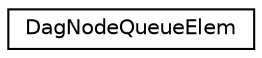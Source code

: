 digraph G
{
  edge [fontname="Helvetica",fontsize="10",labelfontname="Helvetica",labelfontsize="10"];
  node [fontname="Helvetica",fontsize="10",shape=record];
  rankdir=LR;
  Node1 [label="DagNodeQueueElem",height=0.2,width=0.4,color="black", fillcolor="white", style="filled",URL="$d4/d39/structDagNodeQueueElem.html"];
}

